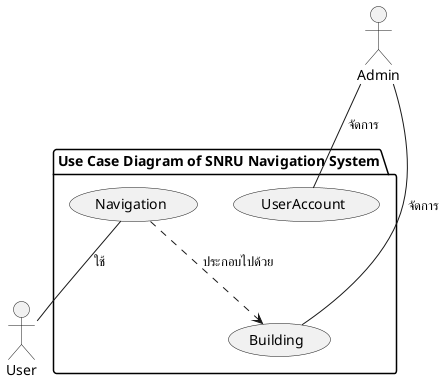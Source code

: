 @startuml

actor Admin
actor User

package "Use Case Diagram of SNRU Navigation System" {

usecase Building
usecase UserAccount
usecase Navigation

Admin -- UserAccount : "จัดการ"
Admin -- Building : "จัดการ"

Navigation -- User : "ใช้"

Navigation ..> Building : "ประกอบไปด้วย"


}

@enduml